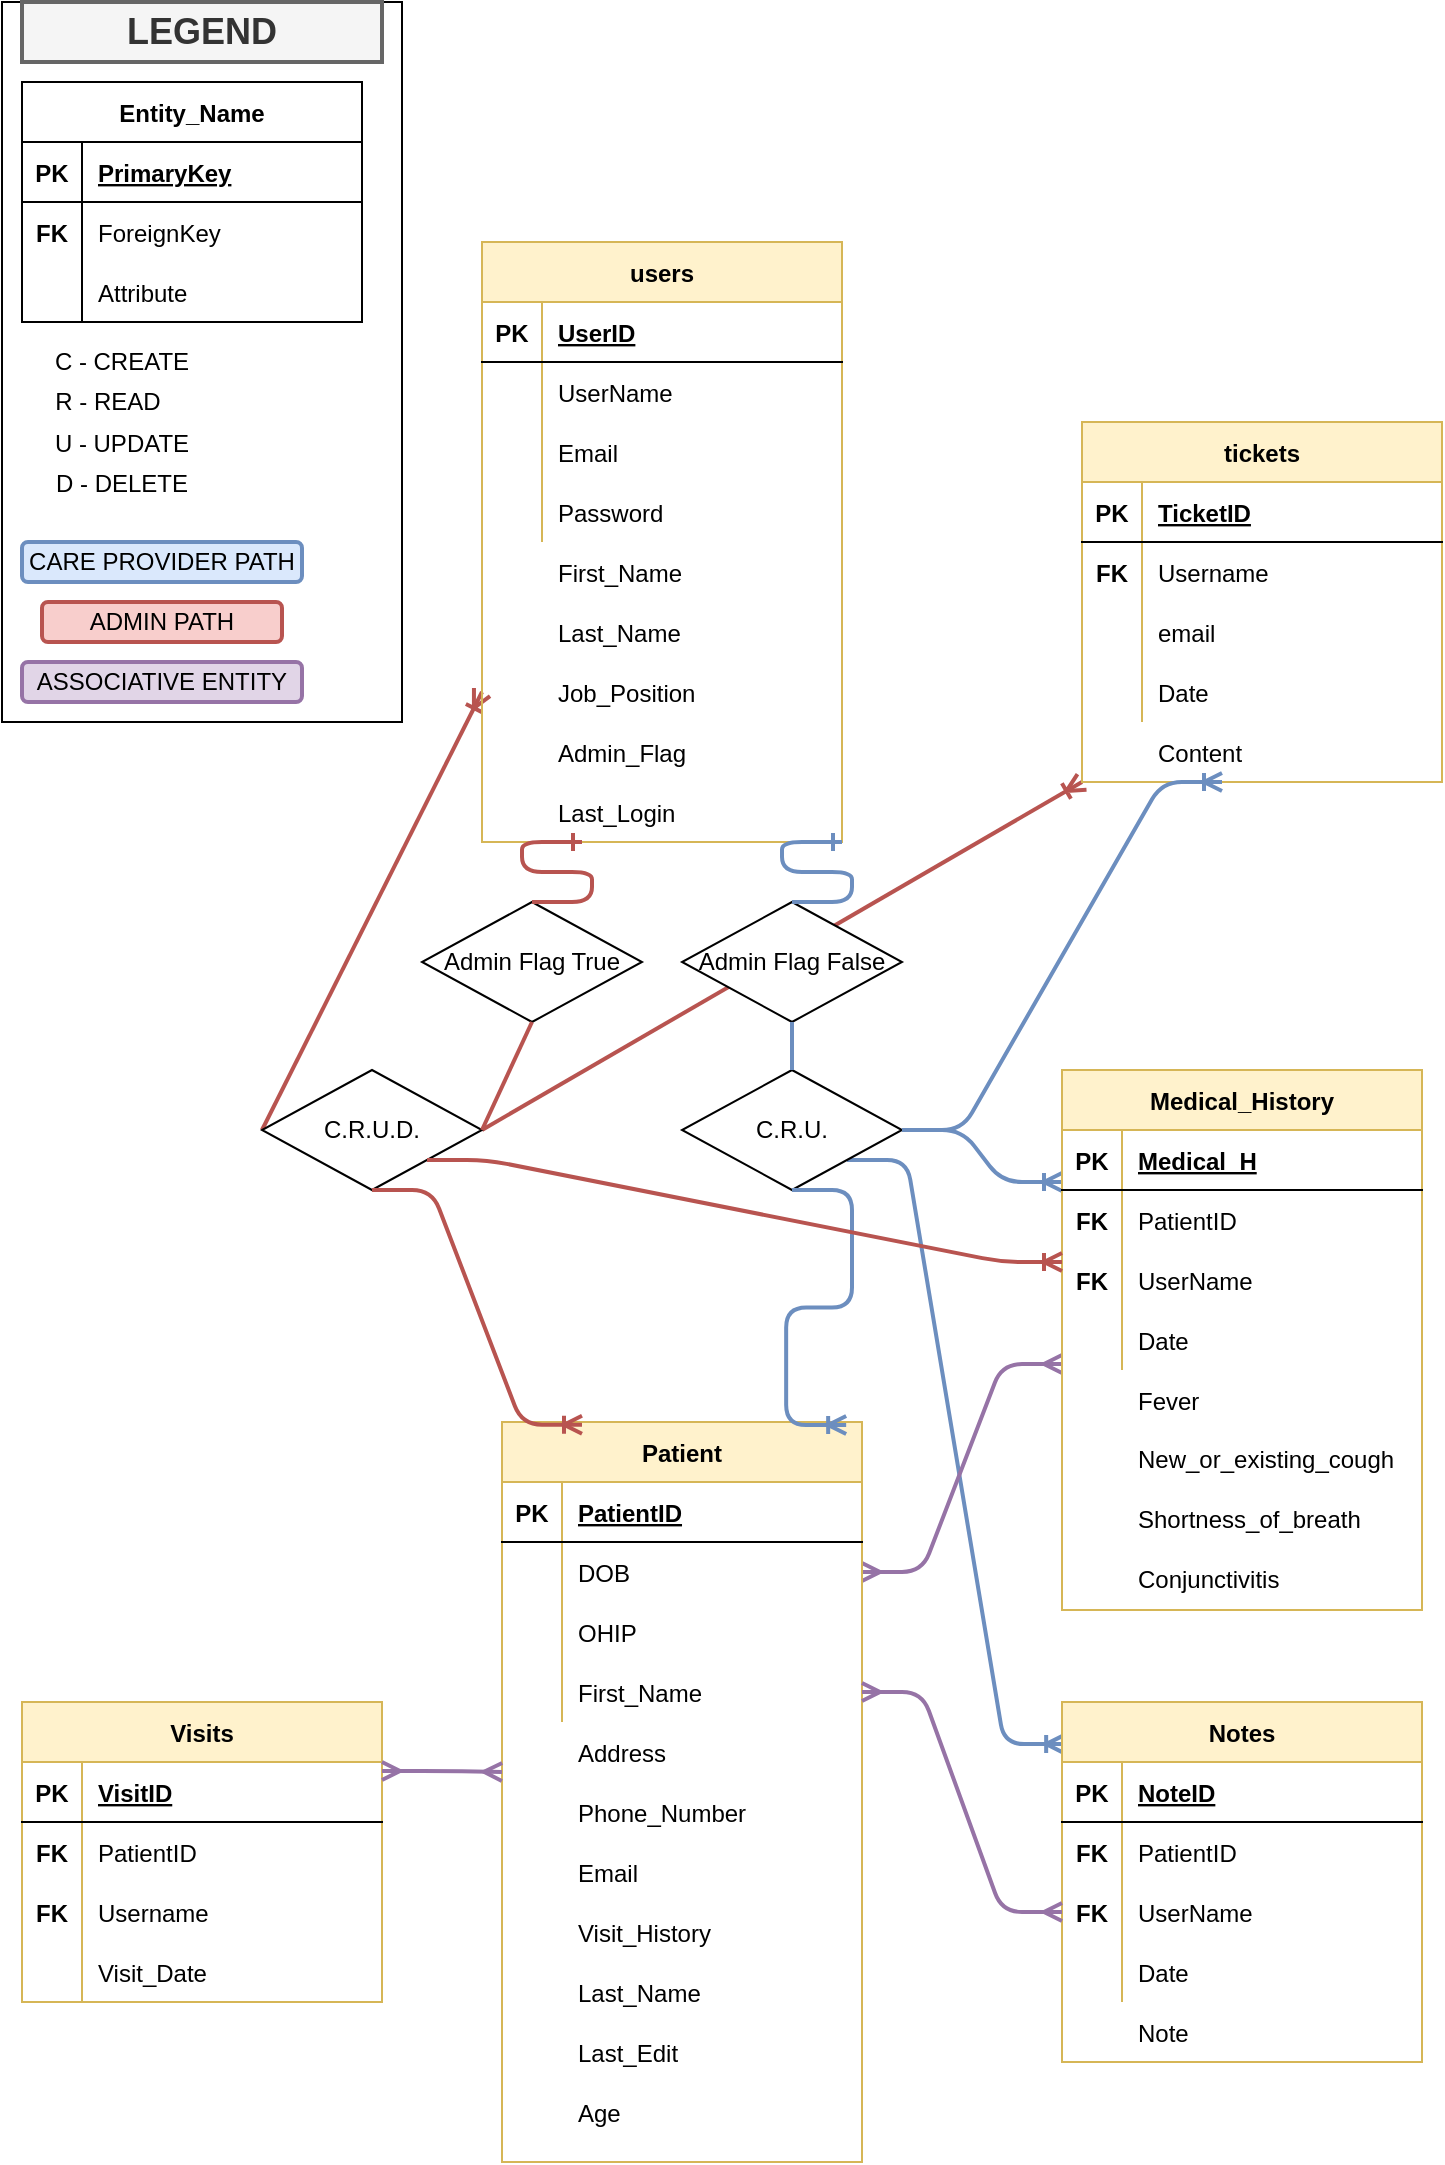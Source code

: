 <mxfile version="14.8.6" type="google"><diagram id="3YZWn3QGLzififU0Lp0x" name="Page-1"><mxGraphModel dx="2054" dy="2204" grid="1" gridSize="10" guides="1" tooltips="1" connect="1" arrows="1" fold="1" page="1" pageScale="1" pageWidth="850" pageHeight="1100" math="0" shadow="0"><root><mxCell id="0"/><mxCell id="1" parent="0"/><mxCell id="DFQiEdYQeEmyRxxQ1sMs-18" value="" style="fontSize=12;html=1;endArrow=ERoneToMany;fillColor=#f8cecc;strokeColor=#b85450;strokeWidth=2;entryX=0;entryY=1;entryDx=0;entryDy=0;exitX=1;exitY=0.5;exitDx=0;exitDy=0;" edge="1" parent="1" source="1s4Ber5O-nqfvoZF17Vu-79" target="DFQiEdYQeEmyRxxQ1sMs-1"><mxGeometry width="100" height="100" relative="1" as="geometry"><mxPoint x="-590" y="-530" as="sourcePoint"/><mxPoint x="-580" y="-735" as="targetPoint"/></mxGeometry></mxCell><mxCell id="8oX_vaie-zXHeBbCJO-w-2" value="" style="edgeStyle=entityRelationEdgeStyle;fontSize=12;html=1;endArrow=ERoneToMany;entryX=0;entryY=0.867;entryDx=0;entryDy=0;entryPerimeter=0;fillColor=#dae8fc;strokeColor=#6c8ebf;strokeWidth=2;exitX=1;exitY=0.5;exitDx=0;exitDy=0;" parent="1" source="1s4Ber5O-nqfvoZF17Vu-80" target="xZL-qFnUQUyak9SlZ6Li-28" edge="1"><mxGeometry width="100" height="100" relative="1" as="geometry"><mxPoint x="-360" y="-550" as="sourcePoint"/><mxPoint x="-397.92" y="-368.52" as="targetPoint"/></mxGeometry></mxCell><mxCell id="8oX_vaie-zXHeBbCJO-w-3" value="" style="edgeStyle=entityRelationEdgeStyle;fontSize=12;html=1;endArrow=ERoneToMany;entryX=0.006;entryY=0.117;entryDx=0;entryDy=0;entryPerimeter=0;fillColor=#dae8fc;strokeColor=#6c8ebf;strokeWidth=2;exitX=1;exitY=1;exitDx=0;exitDy=0;" parent="1" source="1s4Ber5O-nqfvoZF17Vu-80" target="Gpl05uFU_-bUYU5mh2og-97" edge="1"><mxGeometry width="100" height="100" relative="1" as="geometry"><mxPoint x="-370" y="-516" as="sourcePoint"/><mxPoint x="-290" y="-489.99" as="targetPoint"/></mxGeometry></mxCell><mxCell id="xZL-qFnUQUyak9SlZ6Li-52" value="" style="edgeStyle=entityRelationEdgeStyle;fontSize=12;html=1;endArrow=ERmany;startArrow=ERmany;exitX=1;exitY=0.5;exitDx=0;exitDy=0;entryX=0;entryY=0.9;entryDx=0;entryDy=0;entryPerimeter=0;fillColor=#e1d5e7;strokeColor=#9673a6;strokeWidth=2;" parent="1" source="Gpl05uFU_-bUYU5mh2og-5" target="xZL-qFnUQUyak9SlZ6Li-37" edge="1"><mxGeometry width="100" height="100" relative="1" as="geometry"><mxPoint x="-390" y="-235" as="sourcePoint"/><mxPoint x="-240" y="-520" as="targetPoint"/></mxGeometry></mxCell><mxCell id="iMjjGklO4MdIPEDKhw3m-1" value="" style="fontSize=12;html=1;endArrow=ERoneToMany;fillColor=#f8cecc;strokeColor=#b85450;strokeWidth=2;exitX=0;exitY=0.5;exitDx=0;exitDy=0;entryX=0;entryY=0.75;entryDx=0;entryDy=0;" parent="1" source="1s4Ber5O-nqfvoZF17Vu-79" target="1s4Ber5O-nqfvoZF17Vu-39" edge="1"><mxGeometry width="100" height="100" relative="1" as="geometry"><mxPoint x="-730" y="-480" as="sourcePoint"/><mxPoint x="-590" y="-720" as="targetPoint"/></mxGeometry></mxCell><mxCell id="1s4Ber5O-nqfvoZF17Vu-122" value="" style="rounded=0;whiteSpace=wrap;html=1;" parent="1" vertex="1"><mxGeometry x="-830" y="-1090" width="200" height="360" as="geometry"/></mxCell><mxCell id="Gpl05uFU_-bUYU5mh2og-1" value="Patient" style="shape=table;startSize=30;container=1;collapsible=1;childLayout=tableLayout;fixedRows=1;rowLines=0;fontStyle=1;align=center;resizeLast=1;fillColor=#fff2cc;strokeColor=#d6b656;" parent="1" vertex="1"><mxGeometry x="-580" y="-380" width="180" height="370" as="geometry"/></mxCell><mxCell id="Gpl05uFU_-bUYU5mh2og-2" value="" style="shape=partialRectangle;collapsible=0;dropTarget=0;pointerEvents=0;fillColor=none;top=0;left=0;bottom=1;right=0;points=[[0,0.5],[1,0.5]];portConstraint=eastwest;" parent="Gpl05uFU_-bUYU5mh2og-1" vertex="1"><mxGeometry y="30" width="180" height="30" as="geometry"/></mxCell><mxCell id="Gpl05uFU_-bUYU5mh2og-3" value="PK" style="shape=partialRectangle;connectable=0;fillColor=none;top=0;left=0;bottom=0;right=0;fontStyle=1;overflow=hidden;" parent="Gpl05uFU_-bUYU5mh2og-2" vertex="1"><mxGeometry width="30" height="30" as="geometry"/></mxCell><mxCell id="Gpl05uFU_-bUYU5mh2og-4" value="PatientID" style="shape=partialRectangle;connectable=0;fillColor=none;top=0;left=0;bottom=0;right=0;align=left;spacingLeft=6;fontStyle=5;overflow=hidden;" parent="Gpl05uFU_-bUYU5mh2og-2" vertex="1"><mxGeometry x="30" width="150" height="30" as="geometry"/></mxCell><mxCell id="Gpl05uFU_-bUYU5mh2og-5" value="" style="shape=partialRectangle;collapsible=0;dropTarget=0;pointerEvents=0;fillColor=none;top=0;left=0;bottom=0;right=0;points=[[0,0.5],[1,0.5]];portConstraint=eastwest;" parent="Gpl05uFU_-bUYU5mh2og-1" vertex="1"><mxGeometry y="60" width="180" height="30" as="geometry"/></mxCell><mxCell id="Gpl05uFU_-bUYU5mh2og-6" value="" style="shape=partialRectangle;connectable=0;fillColor=none;top=0;left=0;bottom=0;right=0;editable=1;overflow=hidden;" parent="Gpl05uFU_-bUYU5mh2og-5" vertex="1"><mxGeometry width="30" height="30" as="geometry"/></mxCell><mxCell id="Gpl05uFU_-bUYU5mh2og-7" value="DOB" style="shape=partialRectangle;connectable=0;fillColor=none;top=0;left=0;bottom=0;right=0;align=left;spacingLeft=6;overflow=hidden;" parent="Gpl05uFU_-bUYU5mh2og-5" vertex="1"><mxGeometry x="30" width="150" height="30" as="geometry"/></mxCell><mxCell id="Gpl05uFU_-bUYU5mh2og-8" value="" style="shape=partialRectangle;collapsible=0;dropTarget=0;pointerEvents=0;fillColor=none;top=0;left=0;bottom=0;right=0;points=[[0,0.5],[1,0.5]];portConstraint=eastwest;" parent="Gpl05uFU_-bUYU5mh2og-1" vertex="1"><mxGeometry y="90" width="180" height="30" as="geometry"/></mxCell><mxCell id="Gpl05uFU_-bUYU5mh2og-9" value="" style="shape=partialRectangle;connectable=0;fillColor=none;top=0;left=0;bottom=0;right=0;editable=1;overflow=hidden;" parent="Gpl05uFU_-bUYU5mh2og-8" vertex="1"><mxGeometry width="30" height="30" as="geometry"/></mxCell><mxCell id="Gpl05uFU_-bUYU5mh2og-10" value="OHIP" style="shape=partialRectangle;connectable=0;fillColor=none;top=0;left=0;bottom=0;right=0;align=left;spacingLeft=6;overflow=hidden;" parent="Gpl05uFU_-bUYU5mh2og-8" vertex="1"><mxGeometry x="30" width="150" height="30" as="geometry"/></mxCell><mxCell id="Gpl05uFU_-bUYU5mh2og-11" value="" style="shape=partialRectangle;collapsible=0;dropTarget=0;pointerEvents=0;fillColor=none;top=0;left=0;bottom=0;right=0;points=[[0,0.5],[1,0.5]];portConstraint=eastwest;" parent="Gpl05uFU_-bUYU5mh2og-1" vertex="1"><mxGeometry y="120" width="180" height="30" as="geometry"/></mxCell><mxCell id="Gpl05uFU_-bUYU5mh2og-12" value="" style="shape=partialRectangle;connectable=0;fillColor=none;top=0;left=0;bottom=0;right=0;editable=1;overflow=hidden;" parent="Gpl05uFU_-bUYU5mh2og-11" vertex="1"><mxGeometry width="30" height="30" as="geometry"/></mxCell><mxCell id="Gpl05uFU_-bUYU5mh2og-13" value="First_Name" style="shape=partialRectangle;connectable=0;fillColor=none;top=0;left=0;bottom=0;right=0;align=left;spacingLeft=6;overflow=hidden;" parent="Gpl05uFU_-bUYU5mh2og-11" vertex="1"><mxGeometry x="30" width="150" height="30" as="geometry"/></mxCell><mxCell id="Gpl05uFU_-bUYU5mh2og-16" value="Visit_History" style="shape=partialRectangle;connectable=0;fillColor=none;top=0;left=0;bottom=0;right=0;align=left;spacingLeft=6;overflow=hidden;" parent="1" vertex="1"><mxGeometry x="-550" y="-140" width="150" height="30" as="geometry"/></mxCell><mxCell id="Gpl05uFU_-bUYU5mh2og-33" value="Address" style="shape=partialRectangle;connectable=0;fillColor=none;top=0;left=0;bottom=0;right=0;align=left;spacingLeft=6;overflow=hidden;" parent="1" vertex="1"><mxGeometry x="-550" y="-230" width="150" height="30" as="geometry"/></mxCell><mxCell id="Gpl05uFU_-bUYU5mh2og-34" value="Phone_Number" style="shape=partialRectangle;connectable=0;fillColor=none;top=0;left=0;bottom=0;right=0;align=left;spacingLeft=6;overflow=hidden;" parent="1" vertex="1"><mxGeometry x="-550" y="-200" width="150" height="30" as="geometry"/></mxCell><mxCell id="Gpl05uFU_-bUYU5mh2og-35" value="Email" style="shape=partialRectangle;connectable=0;fillColor=none;top=0;left=0;bottom=0;right=0;align=left;spacingLeft=6;overflow=hidden;" parent="1" vertex="1"><mxGeometry x="-550" y="-170" width="150" height="30" as="geometry"/></mxCell><mxCell id="Gpl05uFU_-bUYU5mh2og-95" value="Last_Name" style="shape=partialRectangle;connectable=0;fillColor=none;top=0;left=0;bottom=0;right=0;align=left;spacingLeft=6;overflow=hidden;" parent="1" vertex="1"><mxGeometry x="-550" y="-110" width="150" height="30" as="geometry"/></mxCell><mxCell id="Gpl05uFU_-bUYU5mh2og-97" value="Notes" style="shape=table;startSize=30;container=1;collapsible=1;childLayout=tableLayout;fixedRows=1;rowLines=0;fontStyle=1;align=center;resizeLast=1;fillColor=#fff2cc;strokeColor=#d6b656;" parent="1" vertex="1"><mxGeometry x="-300" y="-240" width="180" height="180" as="geometry"/></mxCell><mxCell id="Gpl05uFU_-bUYU5mh2og-98" value="" style="shape=partialRectangle;collapsible=0;dropTarget=0;pointerEvents=0;fillColor=none;top=0;left=0;bottom=1;right=0;points=[[0,0.5],[1,0.5]];portConstraint=eastwest;" parent="Gpl05uFU_-bUYU5mh2og-97" vertex="1"><mxGeometry y="30" width="180" height="30" as="geometry"/></mxCell><mxCell id="Gpl05uFU_-bUYU5mh2og-99" value="PK" style="shape=partialRectangle;connectable=0;fillColor=none;top=0;left=0;bottom=0;right=0;fontStyle=1;overflow=hidden;" parent="Gpl05uFU_-bUYU5mh2og-98" vertex="1"><mxGeometry width="30" height="30" as="geometry"/></mxCell><mxCell id="Gpl05uFU_-bUYU5mh2og-100" value="NoteID" style="shape=partialRectangle;connectable=0;fillColor=none;top=0;left=0;bottom=0;right=0;align=left;spacingLeft=6;fontStyle=5;overflow=hidden;" parent="Gpl05uFU_-bUYU5mh2og-98" vertex="1"><mxGeometry x="30" width="150" height="30" as="geometry"/></mxCell><mxCell id="Gpl05uFU_-bUYU5mh2og-101" value="" style="shape=partialRectangle;collapsible=0;dropTarget=0;pointerEvents=0;fillColor=none;top=0;left=0;bottom=0;right=0;points=[[0,0.5],[1,0.5]];portConstraint=eastwest;" parent="Gpl05uFU_-bUYU5mh2og-97" vertex="1"><mxGeometry y="60" width="180" height="30" as="geometry"/></mxCell><mxCell id="Gpl05uFU_-bUYU5mh2og-102" value="" style="shape=partialRectangle;connectable=0;fillColor=none;top=0;left=0;bottom=0;right=0;editable=1;overflow=hidden;" parent="Gpl05uFU_-bUYU5mh2og-101" vertex="1"><mxGeometry width="30" height="30" as="geometry"/></mxCell><mxCell id="Gpl05uFU_-bUYU5mh2og-103" value="PatientID" style="shape=partialRectangle;connectable=0;fillColor=none;top=0;left=0;bottom=0;right=0;align=left;spacingLeft=6;overflow=hidden;" parent="Gpl05uFU_-bUYU5mh2og-101" vertex="1"><mxGeometry x="30" width="150" height="30" as="geometry"/></mxCell><mxCell id="Gpl05uFU_-bUYU5mh2og-107" value="" style="shape=partialRectangle;collapsible=0;dropTarget=0;pointerEvents=0;fillColor=none;top=0;left=0;bottom=0;right=0;points=[[0,0.5],[1,0.5]];portConstraint=eastwest;" parent="Gpl05uFU_-bUYU5mh2og-97" vertex="1"><mxGeometry y="90" width="180" height="30" as="geometry"/></mxCell><mxCell id="Gpl05uFU_-bUYU5mh2og-108" value="" style="shape=partialRectangle;connectable=0;fillColor=none;top=0;left=0;bottom=0;right=0;editable=1;overflow=hidden;" parent="Gpl05uFU_-bUYU5mh2og-107" vertex="1"><mxGeometry width="30" height="30" as="geometry"/></mxCell><mxCell id="Gpl05uFU_-bUYU5mh2og-109" value="UserName" style="shape=partialRectangle;connectable=0;fillColor=none;top=0;left=0;bottom=0;right=0;align=left;spacingLeft=6;overflow=hidden;" parent="Gpl05uFU_-bUYU5mh2og-107" vertex="1"><mxGeometry x="30" width="150" height="30" as="geometry"/></mxCell><mxCell id="Gpl05uFU_-bUYU5mh2og-104" value="" style="shape=partialRectangle;collapsible=0;dropTarget=0;pointerEvents=0;fillColor=none;top=0;left=0;bottom=0;right=0;points=[[0,0.5],[1,0.5]];portConstraint=eastwest;" parent="Gpl05uFU_-bUYU5mh2og-97" vertex="1"><mxGeometry y="120" width="180" height="30" as="geometry"/></mxCell><mxCell id="Gpl05uFU_-bUYU5mh2og-105" value="" style="shape=partialRectangle;connectable=0;fillColor=none;top=0;left=0;bottom=0;right=0;editable=1;overflow=hidden;" parent="Gpl05uFU_-bUYU5mh2og-104" vertex="1"><mxGeometry width="30" height="30" as="geometry"/></mxCell><mxCell id="Gpl05uFU_-bUYU5mh2og-106" value="Date" style="shape=partialRectangle;connectable=0;fillColor=none;top=0;left=0;bottom=0;right=0;align=left;spacingLeft=6;overflow=hidden;" parent="Gpl05uFU_-bUYU5mh2og-104" vertex="1"><mxGeometry x="30" width="150" height="30" as="geometry"/></mxCell><mxCell id="Gpl05uFU_-bUYU5mh2og-123" value="Last_Edit" style="shape=partialRectangle;connectable=0;fillColor=none;top=0;left=0;bottom=0;right=0;align=left;spacingLeft=6;overflow=hidden;" parent="1" vertex="1"><mxGeometry x="-550" y="-80" width="150" height="30" as="geometry"/></mxCell><mxCell id="1s4Ber5O-nqfvoZF17Vu-39" value="users" style="shape=table;startSize=30;container=1;collapsible=1;childLayout=tableLayout;fixedRows=1;rowLines=0;fontStyle=1;align=center;resizeLast=1;fillColor=#fff2cc;strokeColor=#d6b656;" parent="1" vertex="1"><mxGeometry x="-590" y="-970" width="180" height="300" as="geometry"/></mxCell><mxCell id="1s4Ber5O-nqfvoZF17Vu-40" value="" style="shape=partialRectangle;collapsible=0;dropTarget=0;pointerEvents=0;fillColor=none;top=0;left=0;bottom=1;right=0;points=[[0,0.5],[1,0.5]];portConstraint=eastwest;" parent="1s4Ber5O-nqfvoZF17Vu-39" vertex="1"><mxGeometry y="30" width="180" height="30" as="geometry"/></mxCell><mxCell id="1s4Ber5O-nqfvoZF17Vu-41" value="PK" style="shape=partialRectangle;connectable=0;fillColor=none;top=0;left=0;bottom=0;right=0;fontStyle=1;overflow=hidden;" parent="1s4Ber5O-nqfvoZF17Vu-40" vertex="1"><mxGeometry width="30" height="30" as="geometry"/></mxCell><mxCell id="1s4Ber5O-nqfvoZF17Vu-42" value="UserID" style="shape=partialRectangle;connectable=0;fillColor=none;top=0;left=0;bottom=0;right=0;align=left;spacingLeft=6;fontStyle=5;overflow=hidden;" parent="1s4Ber5O-nqfvoZF17Vu-40" vertex="1"><mxGeometry x="30" width="150" height="30" as="geometry"/></mxCell><mxCell id="1s4Ber5O-nqfvoZF17Vu-43" value="" style="shape=partialRectangle;collapsible=0;dropTarget=0;pointerEvents=0;fillColor=none;top=0;left=0;bottom=0;right=0;points=[[0,0.5],[1,0.5]];portConstraint=eastwest;" parent="1s4Ber5O-nqfvoZF17Vu-39" vertex="1"><mxGeometry y="60" width="180" height="30" as="geometry"/></mxCell><mxCell id="1s4Ber5O-nqfvoZF17Vu-44" value="" style="shape=partialRectangle;connectable=0;fillColor=none;top=0;left=0;bottom=0;right=0;editable=1;overflow=hidden;" parent="1s4Ber5O-nqfvoZF17Vu-43" vertex="1"><mxGeometry width="30" height="30" as="geometry"/></mxCell><mxCell id="1s4Ber5O-nqfvoZF17Vu-45" value="UserName" style="shape=partialRectangle;connectable=0;fillColor=none;top=0;left=0;bottom=0;right=0;align=left;spacingLeft=6;overflow=hidden;" parent="1s4Ber5O-nqfvoZF17Vu-43" vertex="1"><mxGeometry x="30" width="150" height="30" as="geometry"/></mxCell><mxCell id="1s4Ber5O-nqfvoZF17Vu-46" value="" style="shape=partialRectangle;collapsible=0;dropTarget=0;pointerEvents=0;fillColor=none;top=0;left=0;bottom=0;right=0;points=[[0,0.5],[1,0.5]];portConstraint=eastwest;" parent="1s4Ber5O-nqfvoZF17Vu-39" vertex="1"><mxGeometry y="90" width="180" height="30" as="geometry"/></mxCell><mxCell id="1s4Ber5O-nqfvoZF17Vu-47" value="" style="shape=partialRectangle;connectable=0;fillColor=none;top=0;left=0;bottom=0;right=0;editable=1;overflow=hidden;" parent="1s4Ber5O-nqfvoZF17Vu-46" vertex="1"><mxGeometry width="30" height="30" as="geometry"/></mxCell><mxCell id="1s4Ber5O-nqfvoZF17Vu-48" value="Email" style="shape=partialRectangle;connectable=0;fillColor=none;top=0;left=0;bottom=0;right=0;align=left;spacingLeft=6;overflow=hidden;" parent="1s4Ber5O-nqfvoZF17Vu-46" vertex="1"><mxGeometry x="30" width="150" height="30" as="geometry"/></mxCell><mxCell id="1s4Ber5O-nqfvoZF17Vu-49" value="" style="shape=partialRectangle;collapsible=0;dropTarget=0;pointerEvents=0;fillColor=none;top=0;left=0;bottom=0;right=0;points=[[0,0.5],[1,0.5]];portConstraint=eastwest;" parent="1s4Ber5O-nqfvoZF17Vu-39" vertex="1"><mxGeometry y="120" width="180" height="30" as="geometry"/></mxCell><mxCell id="1s4Ber5O-nqfvoZF17Vu-50" value="" style="shape=partialRectangle;connectable=0;fillColor=none;top=0;left=0;bottom=0;right=0;editable=1;overflow=hidden;" parent="1s4Ber5O-nqfvoZF17Vu-49" vertex="1"><mxGeometry width="30" height="30" as="geometry"/></mxCell><mxCell id="1s4Ber5O-nqfvoZF17Vu-51" value="Password" style="shape=partialRectangle;connectable=0;fillColor=none;top=0;left=0;bottom=0;right=0;align=left;spacingLeft=6;overflow=hidden;" parent="1s4Ber5O-nqfvoZF17Vu-49" vertex="1"><mxGeometry x="30" width="150" height="30" as="geometry"/></mxCell><mxCell id="1s4Ber5O-nqfvoZF17Vu-52" value="Last_Login" style="shape=partialRectangle;connectable=0;fillColor=none;top=0;left=0;bottom=0;right=0;align=left;spacingLeft=6;overflow=hidden;" parent="1" vertex="1"><mxGeometry x="-560" y="-700" width="150" height="30" as="geometry"/></mxCell><mxCell id="1s4Ber5O-nqfvoZF17Vu-53" value="First_Name" style="shape=partialRectangle;connectable=0;fillColor=none;top=0;left=0;bottom=0;right=0;align=left;spacingLeft=6;overflow=hidden;" parent="1" vertex="1"><mxGeometry x="-560" y="-820" width="150" height="30" as="geometry"/></mxCell><mxCell id="1s4Ber5O-nqfvoZF17Vu-54" value="Last_Name" style="shape=partialRectangle;connectable=0;fillColor=none;top=0;left=0;bottom=0;right=0;align=left;spacingLeft=6;overflow=hidden;" parent="1" vertex="1"><mxGeometry x="-560" y="-790" width="150" height="30" as="geometry"/></mxCell><mxCell id="1s4Ber5O-nqfvoZF17Vu-71" value="Job_Position" style="shape=partialRectangle;connectable=0;fillColor=none;top=0;left=0;bottom=0;right=0;align=left;spacingLeft=6;overflow=hidden;" parent="1" vertex="1"><mxGeometry x="-560" y="-760" width="150" height="30" as="geometry"/></mxCell><mxCell id="1s4Ber5O-nqfvoZF17Vu-72" value="Admin_Flag" style="shape=partialRectangle;connectable=0;fillColor=none;top=0;left=0;bottom=0;right=0;align=left;spacingLeft=6;overflow=hidden;" parent="1" vertex="1"><mxGeometry x="-560" y="-730" width="150" height="30" as="geometry"/></mxCell><mxCell id="1s4Ber5O-nqfvoZF17Vu-73" value="Admin Flag True" style="rhombus;whiteSpace=wrap;html=1;" parent="1" vertex="1"><mxGeometry x="-620" y="-640" width="110" height="60" as="geometry"/></mxCell><mxCell id="1s4Ber5O-nqfvoZF17Vu-75" value="FK" style="shape=partialRectangle;connectable=0;fillColor=none;top=0;left=0;bottom=0;right=0;fontStyle=1;overflow=hidden;" parent="1" vertex="1"><mxGeometry x="-300" y="-180" width="30" height="30" as="geometry"/></mxCell><mxCell id="1s4Ber5O-nqfvoZF17Vu-76" value="Note" style="shape=partialRectangle;connectable=0;fillColor=none;top=0;left=0;bottom=0;right=0;align=left;spacingLeft=6;overflow=hidden;" parent="1" vertex="1"><mxGeometry x="-270" y="-90" width="150" height="30" as="geometry"/></mxCell><mxCell id="1s4Ber5O-nqfvoZF17Vu-77" value="Admin Flag False" style="rhombus;whiteSpace=wrap;html=1;" parent="1" vertex="1"><mxGeometry x="-490" y="-640" width="110" height="60" as="geometry"/></mxCell><mxCell id="1s4Ber5O-nqfvoZF17Vu-79" value="C.R.U.D." style="rhombus;whiteSpace=wrap;html=1;" parent="1" vertex="1"><mxGeometry x="-700" y="-556" width="110" height="60" as="geometry"/></mxCell><mxCell id="1s4Ber5O-nqfvoZF17Vu-80" value="C.R.U." style="rhombus;whiteSpace=wrap;html=1;" parent="1" vertex="1"><mxGeometry x="-490" y="-556" width="110" height="60" as="geometry"/></mxCell><mxCell id="1s4Ber5O-nqfvoZF17Vu-81" value="" style="edgeStyle=entityRelationEdgeStyle;fontSize=12;html=1;endArrow=ERone;endFill=1;exitX=0.5;exitY=0;exitDx=0;exitDy=0;fillColor=#dae8fc;strokeColor=#6c8ebf;strokeWidth=2;" parent="1" source="1s4Ber5O-nqfvoZF17Vu-77" edge="1"><mxGeometry width="100" height="100" relative="1" as="geometry"><mxPoint x="-340" y="-470" as="sourcePoint"/><mxPoint x="-410" y="-670" as="targetPoint"/></mxGeometry></mxCell><mxCell id="1s4Ber5O-nqfvoZF17Vu-82" value="" style="edgeStyle=entityRelationEdgeStyle;fontSize=12;html=1;endArrow=ERone;endFill=1;exitX=0.5;exitY=0;exitDx=0;exitDy=0;fillColor=#f8cecc;strokeColor=#b85450;strokeWidth=2;" parent="1" edge="1"><mxGeometry width="100" height="100" relative="1" as="geometry"><mxPoint x="-565.0" y="-640.0" as="sourcePoint"/><mxPoint x="-540.0" y="-670.0" as="targetPoint"/></mxGeometry></mxCell><mxCell id="1s4Ber5O-nqfvoZF17Vu-83" value="" style="edgeStyle=entityRelationEdgeStyle;fontSize=12;html=1;endArrow=ERoneToMany;entryX=0.956;entryY=0.004;entryDx=0;entryDy=0;entryPerimeter=0;fillColor=#dae8fc;strokeColor=#6c8ebf;strokeWidth=2;exitX=0.5;exitY=1;exitDx=0;exitDy=0;" parent="1" source="1s4Ber5O-nqfvoZF17Vu-80" target="Gpl05uFU_-bUYU5mh2og-1" edge="1"><mxGeometry width="100" height="100" relative="1" as="geometry"><mxPoint x="-430" y="-490" as="sourcePoint"/><mxPoint x="-350" y="-470" as="targetPoint"/></mxGeometry></mxCell><mxCell id="1s4Ber5O-nqfvoZF17Vu-84" value="" style="edgeStyle=entityRelationEdgeStyle;fontSize=12;html=1;endArrow=ERoneToMany;entryX=0.956;entryY=0.004;entryDx=0;entryDy=0;entryPerimeter=0;fillColor=#f8cecc;strokeColor=#b85450;strokeWidth=2;exitX=0.5;exitY=1;exitDx=0;exitDy=0;" parent="1" source="1s4Ber5O-nqfvoZF17Vu-79" edge="1"><mxGeometry width="100" height="100" relative="1" as="geometry"><mxPoint x="-665" y="-540" as="sourcePoint"/><mxPoint x="-540.0" y="-378.64" as="targetPoint"/></mxGeometry></mxCell><mxCell id="1s4Ber5O-nqfvoZF17Vu-85" value="" style="edgeStyle=entityRelationEdgeStyle;fontSize=12;html=1;endArrow=ERmany;startArrow=ERmany;entryX=0;entryY=0.5;entryDx=0;entryDy=0;exitX=1;exitY=0.5;exitDx=0;exitDy=0;fillColor=#e1d5e7;strokeColor=#9673a6;strokeWidth=2;" parent="1" source="Gpl05uFU_-bUYU5mh2og-11" target="Gpl05uFU_-bUYU5mh2og-107" edge="1"><mxGeometry width="100" height="100" relative="1" as="geometry"><mxPoint x="-350" y="-170" as="sourcePoint"/><mxPoint x="-250" y="-270" as="targetPoint"/></mxGeometry></mxCell><mxCell id="1s4Ber5O-nqfvoZF17Vu-86" value="" style="endArrow=none;html=1;entryX=0.5;entryY=1;entryDx=0;entryDy=0;fillColor=#f8cecc;strokeColor=#b85450;strokeWidth=2;exitX=1;exitY=0.5;exitDx=0;exitDy=0;" parent="1" source="1s4Ber5O-nqfvoZF17Vu-79" target="1s4Ber5O-nqfvoZF17Vu-73" edge="1"><mxGeometry width="50" height="50" relative="1" as="geometry"><mxPoint x="-590" y="-530" as="sourcePoint"/><mxPoint x="-540" y="-580" as="targetPoint"/></mxGeometry></mxCell><mxCell id="1s4Ber5O-nqfvoZF17Vu-87" value="" style="endArrow=none;html=1;entryX=0.5;entryY=1;entryDx=0;entryDy=0;fillColor=#dae8fc;strokeColor=#6c8ebf;strokeWidth=2;exitX=0.5;exitY=0;exitDx=0;exitDy=0;" parent="1" source="1s4Ber5O-nqfvoZF17Vu-80" target="1s4Ber5O-nqfvoZF17Vu-77" edge="1"><mxGeometry width="50" height="50" relative="1" as="geometry"><mxPoint x="-400" y="-570" as="sourcePoint"/><mxPoint x="-470" y="-579" as="targetPoint"/></mxGeometry></mxCell><mxCell id="1s4Ber5O-nqfvoZF17Vu-103" value="Entity_Name" style="shape=table;startSize=30;container=1;collapsible=1;childLayout=tableLayout;fixedRows=1;rowLines=0;fontStyle=1;align=center;resizeLast=1;" parent="1" vertex="1"><mxGeometry x="-820" y="-1050" width="170" height="120" as="geometry"/></mxCell><mxCell id="1s4Ber5O-nqfvoZF17Vu-104" value="" style="shape=partialRectangle;collapsible=0;dropTarget=0;pointerEvents=0;fillColor=none;top=0;left=0;bottom=1;right=0;points=[[0,0.5],[1,0.5]];portConstraint=eastwest;" parent="1s4Ber5O-nqfvoZF17Vu-103" vertex="1"><mxGeometry y="30" width="170" height="30" as="geometry"/></mxCell><mxCell id="1s4Ber5O-nqfvoZF17Vu-105" value="PK" style="shape=partialRectangle;connectable=0;fillColor=none;top=0;left=0;bottom=0;right=0;fontStyle=1;overflow=hidden;" parent="1s4Ber5O-nqfvoZF17Vu-104" vertex="1"><mxGeometry width="30" height="30" as="geometry"/></mxCell><mxCell id="1s4Ber5O-nqfvoZF17Vu-106" value="PrimaryKey" style="shape=partialRectangle;connectable=0;fillColor=none;top=0;left=0;bottom=0;right=0;align=left;spacingLeft=6;fontStyle=5;overflow=hidden;" parent="1s4Ber5O-nqfvoZF17Vu-104" vertex="1"><mxGeometry x="30" width="140" height="30" as="geometry"/></mxCell><mxCell id="1s4Ber5O-nqfvoZF17Vu-107" value="" style="shape=partialRectangle;collapsible=0;dropTarget=0;pointerEvents=0;fillColor=none;top=0;left=0;bottom=0;right=0;points=[[0,0.5],[1,0.5]];portConstraint=eastwest;" parent="1s4Ber5O-nqfvoZF17Vu-103" vertex="1"><mxGeometry y="60" width="170" height="30" as="geometry"/></mxCell><mxCell id="1s4Ber5O-nqfvoZF17Vu-108" value="" style="shape=partialRectangle;connectable=0;fillColor=none;top=0;left=0;bottom=0;right=0;editable=1;overflow=hidden;" parent="1s4Ber5O-nqfvoZF17Vu-107" vertex="1"><mxGeometry width="30" height="30" as="geometry"/></mxCell><mxCell id="1s4Ber5O-nqfvoZF17Vu-109" value="ForeignKey" style="shape=partialRectangle;connectable=0;fillColor=none;top=0;left=0;bottom=0;right=0;align=left;spacingLeft=6;overflow=hidden;" parent="1s4Ber5O-nqfvoZF17Vu-107" vertex="1"><mxGeometry x="30" width="140" height="30" as="geometry"/></mxCell><mxCell id="1s4Ber5O-nqfvoZF17Vu-110" value="" style="shape=partialRectangle;collapsible=0;dropTarget=0;pointerEvents=0;fillColor=none;top=0;left=0;bottom=0;right=0;points=[[0,0.5],[1,0.5]];portConstraint=eastwest;" parent="1s4Ber5O-nqfvoZF17Vu-103" vertex="1"><mxGeometry y="90" width="170" height="30" as="geometry"/></mxCell><mxCell id="1s4Ber5O-nqfvoZF17Vu-111" value="" style="shape=partialRectangle;connectable=0;fillColor=none;top=0;left=0;bottom=0;right=0;editable=1;overflow=hidden;" parent="1s4Ber5O-nqfvoZF17Vu-110" vertex="1"><mxGeometry width="30" height="30" as="geometry"/></mxCell><mxCell id="1s4Ber5O-nqfvoZF17Vu-112" value="Attribute" style="shape=partialRectangle;connectable=0;fillColor=none;top=0;left=0;bottom=0;right=0;align=left;spacingLeft=6;overflow=hidden;" parent="1s4Ber5O-nqfvoZF17Vu-110" vertex="1"><mxGeometry x="30" width="140" height="30" as="geometry"/></mxCell><mxCell id="1s4Ber5O-nqfvoZF17Vu-121" value="FK" style="shape=partialRectangle;connectable=0;fillColor=none;top=0;left=0;bottom=0;right=0;fontStyle=1;overflow=hidden;" parent="1" vertex="1"><mxGeometry x="-820" y="-990" width="30" height="30" as="geometry"/></mxCell><mxCell id="1s4Ber5O-nqfvoZF17Vu-123" value="LEGEND" style="text;html=1;strokeColor=#666666;fillColor=#f5f5f5;align=center;verticalAlign=middle;whiteSpace=wrap;rounded=0;fontColor=#333333;strokeWidth=2;fontSize=18;fontStyle=1" parent="1" vertex="1"><mxGeometry x="-820" y="-1090" width="180" height="30" as="geometry"/></mxCell><mxCell id="1s4Ber5O-nqfvoZF17Vu-124" value="C - CREATE" style="text;html=1;strokeColor=none;fillColor=none;align=center;verticalAlign=middle;whiteSpace=wrap;rounded=0;fontSize=12;" parent="1" vertex="1"><mxGeometry x="-820" y="-920" width="100" height="20" as="geometry"/></mxCell><mxCell id="1s4Ber5O-nqfvoZF17Vu-125" value="R - READ" style="text;html=1;strokeColor=none;fillColor=none;align=center;verticalAlign=middle;whiteSpace=wrap;rounded=0;fontSize=12;" parent="1" vertex="1"><mxGeometry x="-827" y="-900" width="100" height="20" as="geometry"/></mxCell><mxCell id="1s4Ber5O-nqfvoZF17Vu-126" value="U - UPDATE" style="text;html=1;strokeColor=none;fillColor=none;align=center;verticalAlign=middle;whiteSpace=wrap;rounded=0;fontSize=12;" parent="1" vertex="1"><mxGeometry x="-820" y="-884" width="100" height="30" as="geometry"/></mxCell><mxCell id="1s4Ber5O-nqfvoZF17Vu-127" value="D - DELETE" style="text;html=1;strokeColor=none;fillColor=none;align=center;verticalAlign=middle;whiteSpace=wrap;rounded=0;fontSize=12;" parent="1" vertex="1"><mxGeometry x="-820" y="-864" width="100" height="30" as="geometry"/></mxCell><mxCell id="1s4Ber5O-nqfvoZF17Vu-132" value="CARE PROVIDER PATH" style="rounded=1;whiteSpace=wrap;html=1;fontSize=12;strokeWidth=2;fillColor=#dae8fc;strokeColor=#6c8ebf;" parent="1" vertex="1"><mxGeometry x="-820" y="-820" width="140" height="20" as="geometry"/></mxCell><mxCell id="1s4Ber5O-nqfvoZF17Vu-133" value="ADMIN PATH" style="rounded=1;whiteSpace=wrap;html=1;fontSize=12;strokeWidth=2;fillColor=#f8cecc;strokeColor=#b85450;" parent="1" vertex="1"><mxGeometry x="-810" y="-790" width="120" height="20" as="geometry"/></mxCell><mxCell id="xZL-qFnUQUyak9SlZ6Li-1" value="FK" style="shape=partialRectangle;connectable=0;fillColor=none;top=0;left=0;bottom=0;right=0;fontStyle=1;overflow=hidden;" parent="1" vertex="1"><mxGeometry x="-300" y="-150" width="30" height="30" as="geometry"/></mxCell><mxCell id="xZL-qFnUQUyak9SlZ6Li-2" value="Visits" style="shape=table;startSize=30;container=1;collapsible=1;childLayout=tableLayout;fixedRows=1;rowLines=0;fontStyle=1;align=center;resizeLast=1;fillColor=#fff2cc;strokeColor=#d6b656;" parent="1" vertex="1"><mxGeometry x="-820" y="-240" width="180" height="150" as="geometry"/></mxCell><mxCell id="xZL-qFnUQUyak9SlZ6Li-3" value="" style="shape=partialRectangle;collapsible=0;dropTarget=0;pointerEvents=0;fillColor=none;top=0;left=0;bottom=1;right=0;points=[[0,0.5],[1,0.5]];portConstraint=eastwest;" parent="xZL-qFnUQUyak9SlZ6Li-2" vertex="1"><mxGeometry y="30" width="180" height="30" as="geometry"/></mxCell><mxCell id="xZL-qFnUQUyak9SlZ6Li-4" value="PK" style="shape=partialRectangle;connectable=0;fillColor=none;top=0;left=0;bottom=0;right=0;fontStyle=1;overflow=hidden;" parent="xZL-qFnUQUyak9SlZ6Li-3" vertex="1"><mxGeometry width="30" height="30" as="geometry"/></mxCell><mxCell id="xZL-qFnUQUyak9SlZ6Li-5" value="VisitID" style="shape=partialRectangle;connectable=0;fillColor=none;top=0;left=0;bottom=0;right=0;align=left;spacingLeft=6;fontStyle=5;overflow=hidden;" parent="xZL-qFnUQUyak9SlZ6Li-3" vertex="1"><mxGeometry x="30" width="150" height="30" as="geometry"/></mxCell><mxCell id="xZL-qFnUQUyak9SlZ6Li-6" value="" style="shape=partialRectangle;collapsible=0;dropTarget=0;pointerEvents=0;fillColor=none;top=0;left=0;bottom=0;right=0;points=[[0,0.5],[1,0.5]];portConstraint=eastwest;" parent="xZL-qFnUQUyak9SlZ6Li-2" vertex="1"><mxGeometry y="60" width="180" height="30" as="geometry"/></mxCell><mxCell id="xZL-qFnUQUyak9SlZ6Li-7" value="" style="shape=partialRectangle;connectable=0;fillColor=none;top=0;left=0;bottom=0;right=0;editable=1;overflow=hidden;" parent="xZL-qFnUQUyak9SlZ6Li-6" vertex="1"><mxGeometry width="30" height="30" as="geometry"/></mxCell><mxCell id="xZL-qFnUQUyak9SlZ6Li-8" value="PatientID" style="shape=partialRectangle;connectable=0;fillColor=none;top=0;left=0;bottom=0;right=0;align=left;spacingLeft=6;overflow=hidden;" parent="xZL-qFnUQUyak9SlZ6Li-6" vertex="1"><mxGeometry x="30" width="150" height="30" as="geometry"/></mxCell><mxCell id="xZL-qFnUQUyak9SlZ6Li-9" value="" style="shape=partialRectangle;collapsible=0;dropTarget=0;pointerEvents=0;fillColor=none;top=0;left=0;bottom=0;right=0;points=[[0,0.5],[1,0.5]];portConstraint=eastwest;" parent="xZL-qFnUQUyak9SlZ6Li-2" vertex="1"><mxGeometry y="90" width="180" height="30" as="geometry"/></mxCell><mxCell id="xZL-qFnUQUyak9SlZ6Li-10" value="" style="shape=partialRectangle;connectable=0;fillColor=none;top=0;left=0;bottom=0;right=0;editable=1;overflow=hidden;" parent="xZL-qFnUQUyak9SlZ6Li-9" vertex="1"><mxGeometry width="30" height="30" as="geometry"/></mxCell><mxCell id="xZL-qFnUQUyak9SlZ6Li-11" value="" style="shape=partialRectangle;connectable=0;fillColor=none;top=0;left=0;bottom=0;right=0;align=left;spacingLeft=6;overflow=hidden;" parent="xZL-qFnUQUyak9SlZ6Li-9" vertex="1"><mxGeometry x="30" width="150" height="30" as="geometry"/></mxCell><mxCell id="xZL-qFnUQUyak9SlZ6Li-12" value="" style="shape=partialRectangle;collapsible=0;dropTarget=0;pointerEvents=0;fillColor=none;top=0;left=0;bottom=0;right=0;points=[[0,0.5],[1,0.5]];portConstraint=eastwest;" parent="xZL-qFnUQUyak9SlZ6Li-2" vertex="1"><mxGeometry y="120" width="180" height="30" as="geometry"/></mxCell><mxCell id="xZL-qFnUQUyak9SlZ6Li-13" value="" style="shape=partialRectangle;connectable=0;fillColor=none;top=0;left=0;bottom=0;right=0;editable=1;overflow=hidden;" parent="xZL-qFnUQUyak9SlZ6Li-12" vertex="1"><mxGeometry width="30" height="30" as="geometry"/></mxCell><mxCell id="xZL-qFnUQUyak9SlZ6Li-14" value="Visit_Date" style="shape=partialRectangle;connectable=0;fillColor=none;top=0;left=0;bottom=0;right=0;align=left;spacingLeft=6;overflow=hidden;" parent="xZL-qFnUQUyak9SlZ6Li-12" vertex="1"><mxGeometry x="30" width="150" height="30" as="geometry"/></mxCell><mxCell id="xZL-qFnUQUyak9SlZ6Li-15" value="FK" style="shape=partialRectangle;connectable=0;fillColor=none;top=0;left=0;bottom=0;right=0;fontStyle=1;overflow=hidden;" parent="1" vertex="1"><mxGeometry x="-820" y="-180" width="30" height="30" as="geometry"/></mxCell><mxCell id="xZL-qFnUQUyak9SlZ6Li-18" value="" style="edgeStyle=entityRelationEdgeStyle;fontSize=12;html=1;endArrow=ERmany;startArrow=ERmany;fillColor=#e1d5e7;strokeColor=#9673a6;strokeWidth=2;" parent="1" edge="1"><mxGeometry width="100" height="100" relative="1" as="geometry"><mxPoint x="-640" y="-205.5" as="sourcePoint"/><mxPoint x="-580" y="-205" as="targetPoint"/></mxGeometry></mxCell><mxCell id="xZL-qFnUQUyak9SlZ6Li-21" value="Age" style="shape=partialRectangle;connectable=0;fillColor=none;top=0;left=0;bottom=0;right=0;align=left;spacingLeft=6;overflow=hidden;" parent="1" vertex="1"><mxGeometry x="-550" y="-50" width="150" height="30" as="geometry"/></mxCell><mxCell id="xZL-qFnUQUyak9SlZ6Li-27" value="Medical_History" style="shape=table;startSize=30;container=1;collapsible=1;childLayout=tableLayout;fixedRows=1;rowLines=0;fontStyle=1;align=center;resizeLast=1;fillColor=#fff2cc;strokeColor=#d6b656;" parent="1" vertex="1"><mxGeometry x="-300" y="-556" width="180" height="270" as="geometry"/></mxCell><mxCell id="xZL-qFnUQUyak9SlZ6Li-28" value="" style="shape=partialRectangle;collapsible=0;dropTarget=0;pointerEvents=0;fillColor=none;top=0;left=0;bottom=1;right=0;points=[[0,0.5],[1,0.5]];portConstraint=eastwest;" parent="xZL-qFnUQUyak9SlZ6Li-27" vertex="1"><mxGeometry y="30" width="180" height="30" as="geometry"/></mxCell><mxCell id="xZL-qFnUQUyak9SlZ6Li-29" value="PK" style="shape=partialRectangle;connectable=0;fillColor=none;top=0;left=0;bottom=0;right=0;fontStyle=1;overflow=hidden;" parent="xZL-qFnUQUyak9SlZ6Li-28" vertex="1"><mxGeometry width="30" height="30" as="geometry"/></mxCell><mxCell id="xZL-qFnUQUyak9SlZ6Li-30" value="Medical_H" style="shape=partialRectangle;connectable=0;fillColor=none;top=0;left=0;bottom=0;right=0;align=left;spacingLeft=6;fontStyle=5;overflow=hidden;" parent="xZL-qFnUQUyak9SlZ6Li-28" vertex="1"><mxGeometry x="30" width="150" height="30" as="geometry"/></mxCell><mxCell id="xZL-qFnUQUyak9SlZ6Li-31" value="" style="shape=partialRectangle;collapsible=0;dropTarget=0;pointerEvents=0;fillColor=none;top=0;left=0;bottom=0;right=0;points=[[0,0.5],[1,0.5]];portConstraint=eastwest;" parent="xZL-qFnUQUyak9SlZ6Li-27" vertex="1"><mxGeometry y="60" width="180" height="30" as="geometry"/></mxCell><mxCell id="xZL-qFnUQUyak9SlZ6Li-32" value="" style="shape=partialRectangle;connectable=0;fillColor=none;top=0;left=0;bottom=0;right=0;editable=1;overflow=hidden;" parent="xZL-qFnUQUyak9SlZ6Li-31" vertex="1"><mxGeometry width="30" height="30" as="geometry"/></mxCell><mxCell id="xZL-qFnUQUyak9SlZ6Li-33" value="PatientID" style="shape=partialRectangle;connectable=0;fillColor=none;top=0;left=0;bottom=0;right=0;align=left;spacingLeft=6;overflow=hidden;" parent="xZL-qFnUQUyak9SlZ6Li-31" vertex="1"><mxGeometry x="30" width="150" height="30" as="geometry"/></mxCell><mxCell id="xZL-qFnUQUyak9SlZ6Li-34" value="" style="shape=partialRectangle;collapsible=0;dropTarget=0;pointerEvents=0;fillColor=none;top=0;left=0;bottom=0;right=0;points=[[0,0.5],[1,0.5]];portConstraint=eastwest;" parent="xZL-qFnUQUyak9SlZ6Li-27" vertex="1"><mxGeometry y="90" width="180" height="30" as="geometry"/></mxCell><mxCell id="xZL-qFnUQUyak9SlZ6Li-35" value="" style="shape=partialRectangle;connectable=0;fillColor=none;top=0;left=0;bottom=0;right=0;editable=1;overflow=hidden;" parent="xZL-qFnUQUyak9SlZ6Li-34" vertex="1"><mxGeometry width="30" height="30" as="geometry"/></mxCell><mxCell id="xZL-qFnUQUyak9SlZ6Li-36" value="UserName" style="shape=partialRectangle;connectable=0;fillColor=none;top=0;left=0;bottom=0;right=0;align=left;spacingLeft=6;overflow=hidden;" parent="xZL-qFnUQUyak9SlZ6Li-34" vertex="1"><mxGeometry x="30" width="150" height="30" as="geometry"/></mxCell><mxCell id="xZL-qFnUQUyak9SlZ6Li-37" value="" style="shape=partialRectangle;collapsible=0;dropTarget=0;pointerEvents=0;fillColor=none;top=0;left=0;bottom=0;right=0;points=[[0,0.5],[1,0.5]];portConstraint=eastwest;" parent="xZL-qFnUQUyak9SlZ6Li-27" vertex="1"><mxGeometry y="120" width="180" height="30" as="geometry"/></mxCell><mxCell id="xZL-qFnUQUyak9SlZ6Li-38" value="" style="shape=partialRectangle;connectable=0;fillColor=none;top=0;left=0;bottom=0;right=0;editable=1;overflow=hidden;" parent="xZL-qFnUQUyak9SlZ6Li-37" vertex="1"><mxGeometry width="30" height="30" as="geometry"/></mxCell><mxCell id="xZL-qFnUQUyak9SlZ6Li-39" value="Date" style="shape=partialRectangle;connectable=0;fillColor=none;top=0;left=0;bottom=0;right=0;align=left;spacingLeft=6;overflow=hidden;" parent="xZL-qFnUQUyak9SlZ6Li-37" vertex="1"><mxGeometry x="30" width="150" height="30" as="geometry"/></mxCell><mxCell id="xZL-qFnUQUyak9SlZ6Li-40" value="FK" style="shape=partialRectangle;connectable=0;fillColor=none;top=0;left=0;bottom=0;right=0;fontStyle=1;overflow=hidden;" parent="1" vertex="1"><mxGeometry x="-300" y="-496" width="30" height="30" as="geometry"/></mxCell><mxCell id="xZL-qFnUQUyak9SlZ6Li-41" value="Fever" style="shape=partialRectangle;connectable=0;fillColor=none;top=0;left=0;bottom=0;right=0;align=left;spacingLeft=6;overflow=hidden;" parent="1" vertex="1"><mxGeometry x="-270" y="-406" width="150" height="30" as="geometry"/></mxCell><mxCell id="xZL-qFnUQUyak9SlZ6Li-42" value="FK" style="shape=partialRectangle;connectable=0;fillColor=none;top=0;left=0;bottom=0;right=0;fontStyle=1;overflow=hidden;" parent="1" vertex="1"><mxGeometry x="-300" y="-466" width="30" height="30" as="geometry"/></mxCell><mxCell id="xZL-qFnUQUyak9SlZ6Li-46" value="Username" style="shape=partialRectangle;connectable=0;fillColor=none;top=0;left=0;bottom=0;right=0;align=left;spacingLeft=6;overflow=hidden;" parent="1" vertex="1"><mxGeometry x="-790" y="-150" width="150" height="30" as="geometry"/></mxCell><mxCell id="xZL-qFnUQUyak9SlZ6Li-47" value="FK" style="shape=partialRectangle;connectable=0;fillColor=none;top=0;left=0;bottom=0;right=0;fontStyle=1;overflow=hidden;" parent="1" vertex="1"><mxGeometry x="-820" y="-150" width="30" height="30" as="geometry"/></mxCell><mxCell id="xZL-qFnUQUyak9SlZ6Li-48" value="New_or_existing_cough&#10;" style="shape=partialRectangle;connectable=0;fillColor=none;top=0;left=0;bottom=0;right=0;align=left;spacingLeft=6;overflow=hidden;" parent="1" vertex="1"><mxGeometry x="-270" y="-370" width="150" height="30" as="geometry"/></mxCell><mxCell id="xZL-qFnUQUyak9SlZ6Li-49" value="Shortness_of_breath&#10;" style="shape=partialRectangle;connectable=0;fillColor=none;top=0;left=0;bottom=0;right=0;align=left;spacingLeft=6;overflow=hidden;" parent="1" vertex="1"><mxGeometry x="-270" y="-340" width="150" height="30" as="geometry"/></mxCell><mxCell id="xZL-qFnUQUyak9SlZ6Li-50" value="Conjunctivitis&#10;" style="shape=partialRectangle;connectable=0;fillColor=none;top=0;left=0;bottom=0;right=0;align=left;spacingLeft=6;overflow=hidden;" parent="1" vertex="1"><mxGeometry x="-270" y="-310" width="150" height="30" as="geometry"/></mxCell><mxCell id="xZL-qFnUQUyak9SlZ6Li-53" value="ASSOCIATIVE ENTITY" style="rounded=1;whiteSpace=wrap;html=1;fontSize=12;strokeWidth=2;fillColor=#e1d5e7;strokeColor=#9673a6;" parent="1" vertex="1"><mxGeometry x="-820" y="-760" width="140" height="20" as="geometry"/></mxCell><mxCell id="8oX_vaie-zXHeBbCJO-w-1" value="" style="edgeStyle=entityRelationEdgeStyle;fontSize=12;html=1;endArrow=ERoneToMany;fillColor=#f8cecc;strokeColor=#b85450;strokeWidth=2;exitX=1;exitY=1;exitDx=0;exitDy=0;" parent="1" source="1s4Ber5O-nqfvoZF17Vu-79" edge="1"><mxGeometry width="100" height="100" relative="1" as="geometry"><mxPoint x="-600" y="-520" as="sourcePoint"/><mxPoint x="-300" y="-460" as="targetPoint"/></mxGeometry></mxCell><mxCell id="DFQiEdYQeEmyRxxQ1sMs-1" value="tickets" style="shape=table;startSize=30;container=1;collapsible=1;childLayout=tableLayout;fixedRows=1;rowLines=0;fontStyle=1;align=center;resizeLast=1;fillColor=#fff2cc;strokeColor=#d6b656;" vertex="1" parent="1"><mxGeometry x="-290" y="-880" width="180" height="180" as="geometry"/></mxCell><mxCell id="DFQiEdYQeEmyRxxQ1sMs-2" value="" style="shape=partialRectangle;collapsible=0;dropTarget=0;pointerEvents=0;fillColor=none;top=0;left=0;bottom=1;right=0;points=[[0,0.5],[1,0.5]];portConstraint=eastwest;" vertex="1" parent="DFQiEdYQeEmyRxxQ1sMs-1"><mxGeometry y="30" width="180" height="30" as="geometry"/></mxCell><mxCell id="DFQiEdYQeEmyRxxQ1sMs-3" value="PK" style="shape=partialRectangle;connectable=0;fillColor=none;top=0;left=0;bottom=0;right=0;fontStyle=1;overflow=hidden;" vertex="1" parent="DFQiEdYQeEmyRxxQ1sMs-2"><mxGeometry width="30" height="30" as="geometry"/></mxCell><mxCell id="DFQiEdYQeEmyRxxQ1sMs-4" value="TicketID" style="shape=partialRectangle;connectable=0;fillColor=none;top=0;left=0;bottom=0;right=0;align=left;spacingLeft=6;fontStyle=5;overflow=hidden;" vertex="1" parent="DFQiEdYQeEmyRxxQ1sMs-2"><mxGeometry x="30" width="150" height="30" as="geometry"/></mxCell><mxCell id="DFQiEdYQeEmyRxxQ1sMs-5" value="" style="shape=partialRectangle;collapsible=0;dropTarget=0;pointerEvents=0;fillColor=none;top=0;left=0;bottom=0;right=0;points=[[0,0.5],[1,0.5]];portConstraint=eastwest;" vertex="1" parent="DFQiEdYQeEmyRxxQ1sMs-1"><mxGeometry y="60" width="180" height="30" as="geometry"/></mxCell><mxCell id="DFQiEdYQeEmyRxxQ1sMs-6" value="" style="shape=partialRectangle;connectable=0;fillColor=none;top=0;left=0;bottom=0;right=0;editable=1;overflow=hidden;" vertex="1" parent="DFQiEdYQeEmyRxxQ1sMs-5"><mxGeometry width="30" height="30" as="geometry"/></mxCell><mxCell id="DFQiEdYQeEmyRxxQ1sMs-7" value="Username" style="shape=partialRectangle;connectable=0;fillColor=none;top=0;left=0;bottom=0;right=0;align=left;spacingLeft=6;overflow=hidden;" vertex="1" parent="DFQiEdYQeEmyRxxQ1sMs-5"><mxGeometry x="30" width="150" height="30" as="geometry"/></mxCell><mxCell id="DFQiEdYQeEmyRxxQ1sMs-8" value="" style="shape=partialRectangle;collapsible=0;dropTarget=0;pointerEvents=0;fillColor=none;top=0;left=0;bottom=0;right=0;points=[[0,0.5],[1,0.5]];portConstraint=eastwest;" vertex="1" parent="DFQiEdYQeEmyRxxQ1sMs-1"><mxGeometry y="90" width="180" height="30" as="geometry"/></mxCell><mxCell id="DFQiEdYQeEmyRxxQ1sMs-9" value="" style="shape=partialRectangle;connectable=0;fillColor=none;top=0;left=0;bottom=0;right=0;editable=1;overflow=hidden;" vertex="1" parent="DFQiEdYQeEmyRxxQ1sMs-8"><mxGeometry width="30" height="30" as="geometry"/></mxCell><mxCell id="DFQiEdYQeEmyRxxQ1sMs-10" value="email" style="shape=partialRectangle;connectable=0;fillColor=none;top=0;left=0;bottom=0;right=0;align=left;spacingLeft=6;overflow=hidden;" vertex="1" parent="DFQiEdYQeEmyRxxQ1sMs-8"><mxGeometry x="30" width="150" height="30" as="geometry"/></mxCell><mxCell id="DFQiEdYQeEmyRxxQ1sMs-11" value="" style="shape=partialRectangle;collapsible=0;dropTarget=0;pointerEvents=0;fillColor=none;top=0;left=0;bottom=0;right=0;points=[[0,0.5],[1,0.5]];portConstraint=eastwest;" vertex="1" parent="DFQiEdYQeEmyRxxQ1sMs-1"><mxGeometry y="120" width="180" height="30" as="geometry"/></mxCell><mxCell id="DFQiEdYQeEmyRxxQ1sMs-12" value="" style="shape=partialRectangle;connectable=0;fillColor=none;top=0;left=0;bottom=0;right=0;editable=1;overflow=hidden;" vertex="1" parent="DFQiEdYQeEmyRxxQ1sMs-11"><mxGeometry width="30" height="30" as="geometry"/></mxCell><mxCell id="DFQiEdYQeEmyRxxQ1sMs-13" value="Date" style="shape=partialRectangle;connectable=0;fillColor=none;top=0;left=0;bottom=0;right=0;align=left;spacingLeft=6;overflow=hidden;" vertex="1" parent="DFQiEdYQeEmyRxxQ1sMs-11"><mxGeometry x="30" width="150" height="30" as="geometry"/></mxCell><mxCell id="DFQiEdYQeEmyRxxQ1sMs-14" value="FK" style="shape=partialRectangle;connectable=0;fillColor=none;top=0;left=0;bottom=0;right=0;fontStyle=1;overflow=hidden;" vertex="1" parent="1"><mxGeometry x="-290" y="-820" width="30" height="30" as="geometry"/></mxCell><mxCell id="DFQiEdYQeEmyRxxQ1sMs-15" value="Content" style="shape=partialRectangle;connectable=0;fillColor=none;top=0;left=0;bottom=0;right=0;align=left;spacingLeft=6;overflow=hidden;" vertex="1" parent="1"><mxGeometry x="-260" y="-730" width="150" height="30" as="geometry"/></mxCell><mxCell id="DFQiEdYQeEmyRxxQ1sMs-19" value="" style="edgeStyle=entityRelationEdgeStyle;fontSize=12;html=1;endArrow=ERoneToMany;fillColor=#dae8fc;strokeColor=#6c8ebf;strokeWidth=2;exitX=1;exitY=0.5;exitDx=0;exitDy=0;" edge="1" parent="1" source="1s4Ber5O-nqfvoZF17Vu-80"><mxGeometry width="100" height="100" relative="1" as="geometry"><mxPoint x="-210" y="-620" as="sourcePoint"/><mxPoint x="-220" y="-700" as="targetPoint"/></mxGeometry></mxCell></root></mxGraphModel></diagram></mxfile>